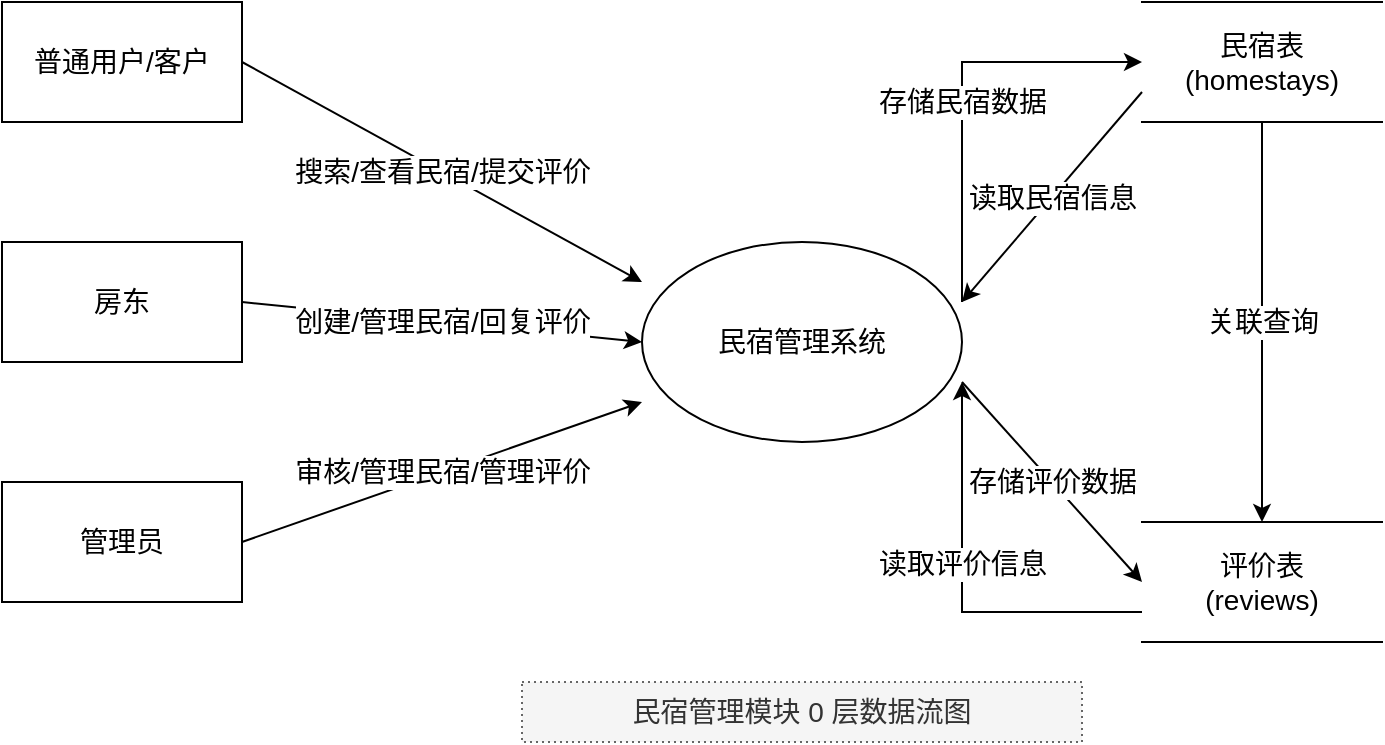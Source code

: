<mxfile version="26.2.2">
  <diagram name="民宿模块0层数据流图" id="l20sKfoL_9wAZvB7rX3P">
    <mxGraphModel dx="1030" dy="611" grid="1" gridSize="10" guides="1" tooltips="1" connect="1" arrows="1" fold="1" page="1" pageScale="1" pageWidth="827" pageHeight="1169" math="0" shadow="0">
      <root>
        <mxCell id="0" />
        <mxCell id="1" parent="0" />
        <mxCell id="2" value="普通用户/客户" style="rounded=0;whiteSpace=wrap;html=1;fontSize=14;" parent="1" vertex="1">
          <mxGeometry x="40" y="120" width="120" height="60" as="geometry" />
        </mxCell>
        <mxCell id="3" value="房东" style="rounded=0;whiteSpace=wrap;html=1;fontSize=14;" parent="1" vertex="1">
          <mxGeometry x="40" y="240" width="120" height="60" as="geometry" />
        </mxCell>
        <mxCell id="4" value="管理员" style="rounded=0;whiteSpace=wrap;html=1;fontSize=14;" parent="1" vertex="1">
          <mxGeometry x="40" y="360" width="120" height="60" as="geometry" />
        </mxCell>
        <mxCell id="5" value="民宿管理系统" style="ellipse;whiteSpace=wrap;html=1;fontSize=14;" parent="1" vertex="1">
          <mxGeometry x="360" y="240" width="160" height="100" as="geometry" />
        </mxCell>
        <mxCell id="6" value="民宿表&lt;br&gt;(homestays)" style="shape=partialRectangle;whiteSpace=wrap;html=1;left=0;right=0;fillColor=none;fontSize=14;" parent="1" vertex="1">
          <mxGeometry x="610" y="120" width="120" height="60" as="geometry" />
        </mxCell>
        <mxCell id="7" value="评价表&lt;br&gt;(reviews)" style="shape=partialRectangle;whiteSpace=wrap;html=1;left=0;right=0;fillColor=none;fontSize=14;" parent="1" vertex="1">
          <mxGeometry x="610" y="380" width="120" height="60" as="geometry" />
        </mxCell>
        <mxCell id="8" value="" style="endArrow=classic;html=1;rounded=0;exitX=1;exitY=0.5;exitDx=0;exitDy=0;entryX=0;entryY=0.2;entryDx=0;entryDy=0;fontSize=14;entryPerimeter=0;" parent="1" source="2" target="5" edge="1">
          <mxGeometry relative="1" as="geometry">
            <mxPoint x="360" y="300" as="sourcePoint" />
            <mxPoint x="460" y="300" as="targetPoint" />
          </mxGeometry>
        </mxCell>
        <mxCell id="9" value="搜索/查看民宿/提交评价" style="edgeLabel;resizable=0;html=1;align=center;verticalAlign=middle;fontSize=14;" parent="8" connectable="0" vertex="1">
          <mxGeometry relative="1" as="geometry" />
        </mxCell>
        <mxCell id="10" value="" style="endArrow=classic;html=1;rounded=0;exitX=1;exitY=0.5;exitDx=0;exitDy=0;entryX=0;entryY=0.5;entryDx=0;entryDy=0;fontSize=14;" parent="1" source="3" target="5" edge="1">
          <mxGeometry relative="1" as="geometry">
            <mxPoint x="360" y="300" as="sourcePoint" />
            <mxPoint x="460" y="300" as="targetPoint" />
          </mxGeometry>
        </mxCell>
        <mxCell id="11" value="创建/管理民宿/回复评价" style="edgeLabel;resizable=0;html=1;align=center;verticalAlign=middle;fontSize=14;" parent="10" connectable="0" vertex="1">
          <mxGeometry relative="1" as="geometry" />
        </mxCell>
        <mxCell id="12" value="" style="endArrow=classic;html=1;rounded=0;exitX=1;exitY=0.5;exitDx=0;exitDy=0;entryX=0;entryY=0.8;entryDx=0;entryDy=0;fontSize=14;entryPerimeter=0;" parent="1" source="4" target="5" edge="1">
          <mxGeometry relative="1" as="geometry">
            <mxPoint x="360" y="300" as="sourcePoint" />
            <mxPoint x="460" y="300" as="targetPoint" />
          </mxGeometry>
        </mxCell>
        <mxCell id="13" value="审核/管理民宿/管理评价" style="edgeLabel;resizable=0;html=1;align=center;verticalAlign=middle;fontSize=14;" parent="12" connectable="0" vertex="1">
          <mxGeometry relative="1" as="geometry" />
        </mxCell>
        <mxCell id="14" value="" style="endArrow=classic;html=1;rounded=0;exitX=1;exitY=0.3;exitDx=0;exitDy=0;entryX=0;entryY=0.5;entryDx=0;entryDy=0;fontSize=14;exitPerimeter=0;" parent="1" source="5" target="6" edge="1">
          <mxGeometry relative="1" as="geometry">
            <mxPoint x="360" y="300" as="sourcePoint" />
            <mxPoint x="460" y="300" as="targetPoint" />
            <Array as="points">
              <mxPoint x="520" y="150" />
            </Array>
          </mxGeometry>
        </mxCell>
        <mxCell id="15" value="存储民宿数据" style="edgeLabel;resizable=0;html=1;align=center;verticalAlign=middle;fontSize=14;" parent="14" connectable="0" vertex="1">
          <mxGeometry relative="1" as="geometry">
            <mxPoint y="5" as="offset" />
          </mxGeometry>
        </mxCell>
        <mxCell id="16" value="" style="endArrow=classic;html=1;rounded=0;exitX=0;exitY=0.75;exitDx=0;exitDy=0;entryX=1;entryY=0.3;entryDx=0;entryDy=0;fontSize=14;entryPerimeter=0;" parent="1" source="6" target="5" edge="1">
          <mxGeometry relative="1" as="geometry">
            <mxPoint x="360" y="300" as="sourcePoint" />
            <mxPoint x="460" y="300" as="targetPoint" />
          </mxGeometry>
        </mxCell>
        <mxCell id="17" value="读取民宿信息" style="edgeLabel;resizable=0;html=1;align=center;verticalAlign=middle;fontSize=14;" parent="16" connectable="0" vertex="1">
          <mxGeometry relative="1" as="geometry" />
        </mxCell>
        <mxCell id="18" value="" style="endArrow=classic;html=1;rounded=0;exitX=1;exitY=0.7;exitDx=0;exitDy=0;entryX=0;entryY=0.5;entryDx=0;entryDy=0;fontSize=14;exitPerimeter=0;" parent="1" source="5" target="7" edge="1">
          <mxGeometry relative="1" as="geometry">
            <mxPoint x="360" y="300" as="sourcePoint" />
            <mxPoint x="460" y="300" as="targetPoint" />
          </mxGeometry>
        </mxCell>
        <mxCell id="19" value="存储评价数据" style="edgeLabel;resizable=0;html=1;align=center;verticalAlign=middle;fontSize=14;" parent="18" connectable="0" vertex="1">
          <mxGeometry relative="1" as="geometry" />
        </mxCell>
        <mxCell id="20" value="" style="endArrow=classic;html=1;rounded=0;exitX=0;exitY=0.75;exitDx=0;exitDy=0;entryX=1;entryY=0.7;entryDx=0;entryDy=0;fontSize=14;entryPerimeter=0;" parent="1" source="7" target="5" edge="1">
          <mxGeometry relative="1" as="geometry">
            <mxPoint x="360" y="300" as="sourcePoint" />
            <mxPoint x="460" y="300" as="targetPoint" />
            <Array as="points">
              <mxPoint x="520" y="425" />
            </Array>
          </mxGeometry>
        </mxCell>
        <mxCell id="21" value="读取评价信息" style="edgeLabel;resizable=0;html=1;align=center;verticalAlign=middle;fontSize=14;" parent="20" connectable="0" vertex="1">
          <mxGeometry relative="1" as="geometry">
            <mxPoint y="-12" as="offset" />
          </mxGeometry>
        </mxCell>
        <mxCell id="22" value="" style="endArrow=classic;html=1;rounded=0;exitX=0.5;exitY=1;exitDx=0;exitDy=0;entryX=0.5;entryY=0;entryDx=0;entryDy=0;fontSize=14;" parent="1" source="6" target="7" edge="1">
          <mxGeometry relative="1" as="geometry">
            <mxPoint x="360" y="300" as="sourcePoint" />
            <mxPoint x="460" y="300" as="targetPoint" />
          </mxGeometry>
        </mxCell>
        <mxCell id="23" value="关联查询" style="edgeLabel;resizable=0;html=1;align=center;verticalAlign=middle;fontSize=14;" parent="22" connectable="0" vertex="1">
          <mxGeometry relative="1" as="geometry" />
        </mxCell>
        <mxCell id="24" value="民宿管理模块 0 层数据流图" style="text;html=1;strokeColor=#666666;fillColor=#f5f5f5;align=center;verticalAlign=middle;whiteSpace=wrap;rounded=0;dashed=1;dashPattern=1 2;fontColor=#333333;fontSize=14;" parent="1" vertex="1">
          <mxGeometry x="300" y="460" width="280" height="30" as="geometry" />
        </mxCell>
      </root>
    </mxGraphModel>
  </diagram>
</mxfile>
